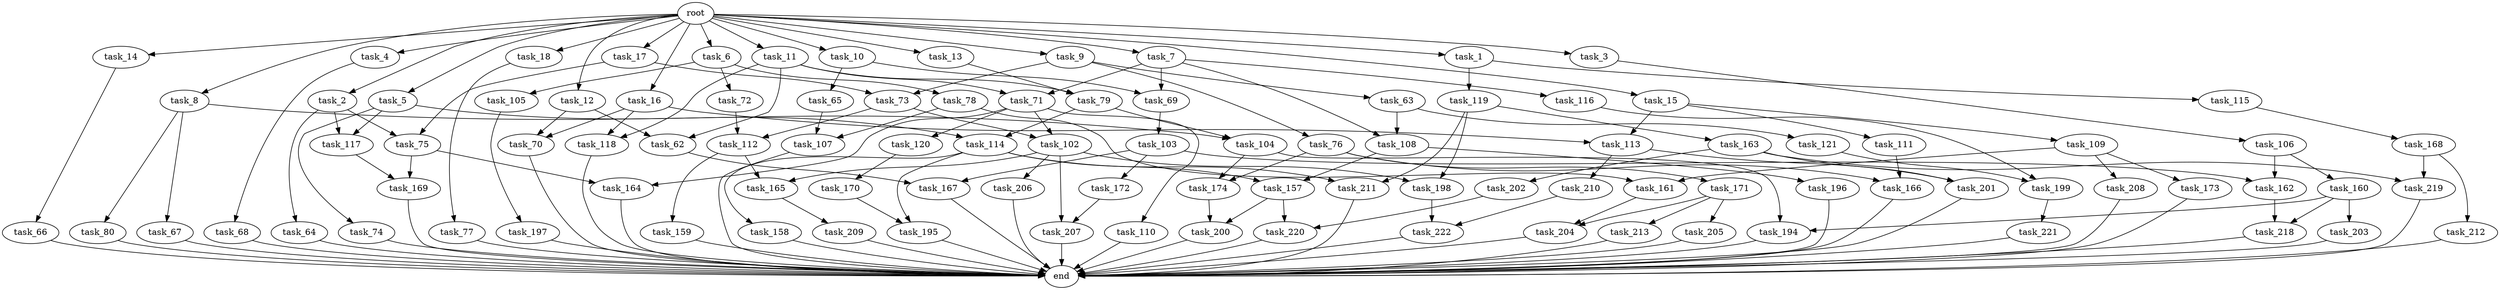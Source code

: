 digraph G {
  root [size="0.000000"];
  task_1 [size="2.048000"];
  task_2 [size="2.048000"];
  task_3 [size="2.048000"];
  task_4 [size="2.048000"];
  task_5 [size="2.048000"];
  task_6 [size="2.048000"];
  task_7 [size="2.048000"];
  task_8 [size="2.048000"];
  task_9 [size="2.048000"];
  task_10 [size="2.048000"];
  task_11 [size="2.048000"];
  task_12 [size="2.048000"];
  task_13 [size="2.048000"];
  task_14 [size="2.048000"];
  task_15 [size="2.048000"];
  task_16 [size="2.048000"];
  task_17 [size="2.048000"];
  task_18 [size="2.048000"];
  task_62 [size="704374636.544000"];
  task_63 [size="1717986918.400000"];
  task_64 [size="68719476.736000"];
  task_65 [size="1391569403.904000"];
  task_66 [size="154618822.656000"];
  task_67 [size="618475290.624000"];
  task_68 [size="1391569403.904000"];
  task_69 [size="2010044694.528000"];
  task_70 [size="1271310319.616000"];
  task_71 [size="893353197.568000"];
  task_72 [size="154618822.656000"];
  task_73 [size="3435973836.800000"];
  task_74 [size="618475290.624000"];
  task_75 [size="1786706395.136000"];
  task_76 [size="1717986918.400000"];
  task_77 [size="1099511627.776000"];
  task_78 [size="154618822.656000"];
  task_79 [size="1992864825.344000"];
  task_80 [size="618475290.624000"];
  task_102 [size="2783138807.808000"];
  task_103 [size="1099511627.776000"];
  task_104 [size="1047972020.224000"];
  task_105 [size="154618822.656000"];
  task_106 [size="68719476.736000"];
  task_107 [size="773094113.280000"];
  task_108 [size="1047972020.224000"];
  task_109 [size="1717986918.400000"];
  task_110 [size="1391569403.904000"];
  task_111 [size="1717986918.400000"];
  task_112 [size="1460288880.640000"];
  task_113 [size="2559800508.416000"];
  task_114 [size="1047972020.224000"];
  task_115 [size="1717986918.400000"];
  task_116 [size="618475290.624000"];
  task_117 [size="687194767.360000"];
  task_118 [size="1116691496.960000"];
  task_119 [size="1717986918.400000"];
  task_120 [size="1391569403.904000"];
  task_121 [size="429496729.600000"];
  task_157 [size="1271310319.616000"];
  task_158 [size="429496729.600000"];
  task_159 [size="274877906.944000"];
  task_160 [size="274877906.944000"];
  task_161 [size="2010044694.528000"];
  task_162 [size="343597383.680000"];
  task_163 [size="429496729.600000"];
  task_164 [size="2010044694.528000"];
  task_165 [size="1374389534.720000"];
  task_166 [size="2010044694.528000"];
  task_167 [size="343597383.680000"];
  task_168 [size="1391569403.904000"];
  task_169 [size="687194767.360000"];
  task_170 [size="841813590.016000"];
  task_171 [size="1391569403.904000"];
  task_172 [size="68719476.736000"];
  task_173 [size="1391569403.904000"];
  task_174 [size="1460288880.640000"];
  task_194 [size="910533066.752000"];
  task_195 [size="498216206.336000"];
  task_196 [size="841813590.016000"];
  task_197 [size="1099511627.776000"];
  task_198 [size="1529008357.376000"];
  task_199 [size="687194767.360000"];
  task_200 [size="343597383.680000"];
  task_201 [size="2817498546.176000"];
  task_202 [size="1099511627.776000"];
  task_203 [size="841813590.016000"];
  task_204 [size="996432412.672000"];
  task_205 [size="154618822.656000"];
  task_206 [size="1099511627.776000"];
  task_207 [size="1941325217.792000"];
  task_208 [size="1391569403.904000"];
  task_209 [size="274877906.944000"];
  task_210 [size="1717986918.400000"];
  task_211 [size="858993459.200000"];
  task_212 [size="68719476.736000"];
  task_213 [size="154618822.656000"];
  task_218 [size="910533066.752000"];
  task_219 [size="1168231104.512000"];
  task_220 [size="498216206.336000"];
  task_221 [size="154618822.656000"];
  task_222 [size="1717986918.400000"];
  end [size="0.000000"];

  root -> task_1 [size="1.000000"];
  root -> task_2 [size="1.000000"];
  root -> task_3 [size="1.000000"];
  root -> task_4 [size="1.000000"];
  root -> task_5 [size="1.000000"];
  root -> task_6 [size="1.000000"];
  root -> task_7 [size="1.000000"];
  root -> task_8 [size="1.000000"];
  root -> task_9 [size="1.000000"];
  root -> task_10 [size="1.000000"];
  root -> task_11 [size="1.000000"];
  root -> task_12 [size="1.000000"];
  root -> task_13 [size="1.000000"];
  root -> task_14 [size="1.000000"];
  root -> task_15 [size="1.000000"];
  root -> task_16 [size="1.000000"];
  root -> task_17 [size="1.000000"];
  root -> task_18 [size="1.000000"];
  task_1 -> task_115 [size="838860800.000000"];
  task_1 -> task_119 [size="838860800.000000"];
  task_2 -> task_64 [size="33554432.000000"];
  task_2 -> task_75 [size="33554432.000000"];
  task_2 -> task_117 [size="33554432.000000"];
  task_3 -> task_106 [size="33554432.000000"];
  task_4 -> task_68 [size="679477248.000000"];
  task_5 -> task_74 [size="301989888.000000"];
  task_5 -> task_114 [size="301989888.000000"];
  task_5 -> task_117 [size="301989888.000000"];
  task_6 -> task_72 [size="75497472.000000"];
  task_6 -> task_78 [size="75497472.000000"];
  task_6 -> task_105 [size="75497472.000000"];
  task_7 -> task_69 [size="301989888.000000"];
  task_7 -> task_71 [size="301989888.000000"];
  task_7 -> task_108 [size="301989888.000000"];
  task_7 -> task_116 [size="301989888.000000"];
  task_8 -> task_67 [size="301989888.000000"];
  task_8 -> task_80 [size="301989888.000000"];
  task_8 -> task_104 [size="301989888.000000"];
  task_9 -> task_63 [size="838860800.000000"];
  task_9 -> task_73 [size="838860800.000000"];
  task_9 -> task_76 [size="838860800.000000"];
  task_10 -> task_65 [size="679477248.000000"];
  task_10 -> task_69 [size="679477248.000000"];
  task_11 -> task_62 [size="134217728.000000"];
  task_11 -> task_71 [size="134217728.000000"];
  task_11 -> task_79 [size="134217728.000000"];
  task_11 -> task_118 [size="134217728.000000"];
  task_12 -> task_62 [size="209715200.000000"];
  task_12 -> task_70 [size="209715200.000000"];
  task_13 -> task_79 [size="838860800.000000"];
  task_14 -> task_66 [size="75497472.000000"];
  task_15 -> task_109 [size="838860800.000000"];
  task_15 -> task_111 [size="838860800.000000"];
  task_15 -> task_113 [size="838860800.000000"];
  task_16 -> task_70 [size="411041792.000000"];
  task_16 -> task_113 [size="411041792.000000"];
  task_16 -> task_118 [size="411041792.000000"];
  task_17 -> task_73 [size="838860800.000000"];
  task_17 -> task_75 [size="838860800.000000"];
  task_18 -> task_77 [size="536870912.000000"];
  task_62 -> task_167 [size="134217728.000000"];
  task_63 -> task_108 [size="209715200.000000"];
  task_63 -> task_121 [size="209715200.000000"];
  task_64 -> end [size="1.000000"];
  task_65 -> task_107 [size="75497472.000000"];
  task_66 -> end [size="1.000000"];
  task_67 -> end [size="1.000000"];
  task_68 -> end [size="1.000000"];
  task_69 -> task_103 [size="536870912.000000"];
  task_70 -> end [size="1.000000"];
  task_71 -> task_102 [size="679477248.000000"];
  task_71 -> task_110 [size="679477248.000000"];
  task_71 -> task_120 [size="679477248.000000"];
  task_71 -> task_164 [size="679477248.000000"];
  task_72 -> task_112 [size="33554432.000000"];
  task_73 -> task_102 [size="679477248.000000"];
  task_73 -> task_112 [size="679477248.000000"];
  task_74 -> end [size="1.000000"];
  task_75 -> task_164 [size="301989888.000000"];
  task_75 -> task_169 [size="301989888.000000"];
  task_76 -> task_166 [size="679477248.000000"];
  task_76 -> task_171 [size="679477248.000000"];
  task_76 -> task_174 [size="679477248.000000"];
  task_77 -> end [size="1.000000"];
  task_78 -> task_107 [size="301989888.000000"];
  task_78 -> task_161 [size="301989888.000000"];
  task_79 -> task_104 [size="209715200.000000"];
  task_79 -> task_114 [size="209715200.000000"];
  task_80 -> end [size="1.000000"];
  task_102 -> task_165 [size="536870912.000000"];
  task_102 -> task_198 [size="536870912.000000"];
  task_102 -> task_206 [size="536870912.000000"];
  task_102 -> task_207 [size="536870912.000000"];
  task_103 -> task_162 [size="33554432.000000"];
  task_103 -> task_167 [size="33554432.000000"];
  task_103 -> task_172 [size="33554432.000000"];
  task_104 -> task_174 [size="33554432.000000"];
  task_104 -> task_194 [size="33554432.000000"];
  task_105 -> task_197 [size="536870912.000000"];
  task_106 -> task_160 [size="134217728.000000"];
  task_106 -> task_162 [size="134217728.000000"];
  task_107 -> end [size="1.000000"];
  task_108 -> task_157 [size="411041792.000000"];
  task_108 -> task_196 [size="411041792.000000"];
  task_109 -> task_161 [size="679477248.000000"];
  task_109 -> task_173 [size="679477248.000000"];
  task_109 -> task_208 [size="679477248.000000"];
  task_110 -> end [size="1.000000"];
  task_111 -> task_166 [size="301989888.000000"];
  task_112 -> task_159 [size="134217728.000000"];
  task_112 -> task_165 [size="134217728.000000"];
  task_113 -> task_201 [size="838860800.000000"];
  task_113 -> task_210 [size="838860800.000000"];
  task_114 -> task_157 [size="209715200.000000"];
  task_114 -> task_158 [size="209715200.000000"];
  task_114 -> task_195 [size="209715200.000000"];
  task_114 -> task_211 [size="209715200.000000"];
  task_115 -> task_168 [size="679477248.000000"];
  task_116 -> task_199 [size="33554432.000000"];
  task_117 -> task_169 [size="33554432.000000"];
  task_118 -> end [size="1.000000"];
  task_119 -> task_163 [size="209715200.000000"];
  task_119 -> task_198 [size="209715200.000000"];
  task_119 -> task_211 [size="209715200.000000"];
  task_120 -> task_170 [size="411041792.000000"];
  task_121 -> task_199 [size="301989888.000000"];
  task_157 -> task_200 [size="33554432.000000"];
  task_157 -> task_220 [size="33554432.000000"];
  task_158 -> end [size="1.000000"];
  task_159 -> end [size="1.000000"];
  task_160 -> task_194 [size="411041792.000000"];
  task_160 -> task_203 [size="411041792.000000"];
  task_160 -> task_218 [size="411041792.000000"];
  task_161 -> task_204 [size="411041792.000000"];
  task_162 -> task_218 [size="33554432.000000"];
  task_163 -> task_201 [size="536870912.000000"];
  task_163 -> task_202 [size="536870912.000000"];
  task_163 -> task_219 [size="536870912.000000"];
  task_164 -> end [size="1.000000"];
  task_165 -> task_209 [size="134217728.000000"];
  task_166 -> end [size="1.000000"];
  task_167 -> end [size="1.000000"];
  task_168 -> task_212 [size="33554432.000000"];
  task_168 -> task_219 [size="33554432.000000"];
  task_169 -> end [size="1.000000"];
  task_170 -> task_195 [size="33554432.000000"];
  task_171 -> task_204 [size="75497472.000000"];
  task_171 -> task_205 [size="75497472.000000"];
  task_171 -> task_213 [size="75497472.000000"];
  task_172 -> task_207 [size="411041792.000000"];
  task_173 -> end [size="1.000000"];
  task_174 -> task_200 [size="134217728.000000"];
  task_194 -> end [size="1.000000"];
  task_195 -> end [size="1.000000"];
  task_196 -> end [size="1.000000"];
  task_197 -> end [size="1.000000"];
  task_198 -> task_222 [size="301989888.000000"];
  task_199 -> task_221 [size="75497472.000000"];
  task_200 -> end [size="1.000000"];
  task_201 -> end [size="1.000000"];
  task_202 -> task_220 [size="209715200.000000"];
  task_203 -> end [size="1.000000"];
  task_204 -> end [size="1.000000"];
  task_205 -> end [size="1.000000"];
  task_206 -> end [size="1.000000"];
  task_207 -> end [size="1.000000"];
  task_208 -> end [size="1.000000"];
  task_209 -> end [size="1.000000"];
  task_210 -> task_222 [size="536870912.000000"];
  task_211 -> end [size="1.000000"];
  task_212 -> end [size="1.000000"];
  task_213 -> end [size="1.000000"];
  task_218 -> end [size="1.000000"];
  task_219 -> end [size="1.000000"];
  task_220 -> end [size="1.000000"];
  task_221 -> end [size="1.000000"];
  task_222 -> end [size="1.000000"];
}
